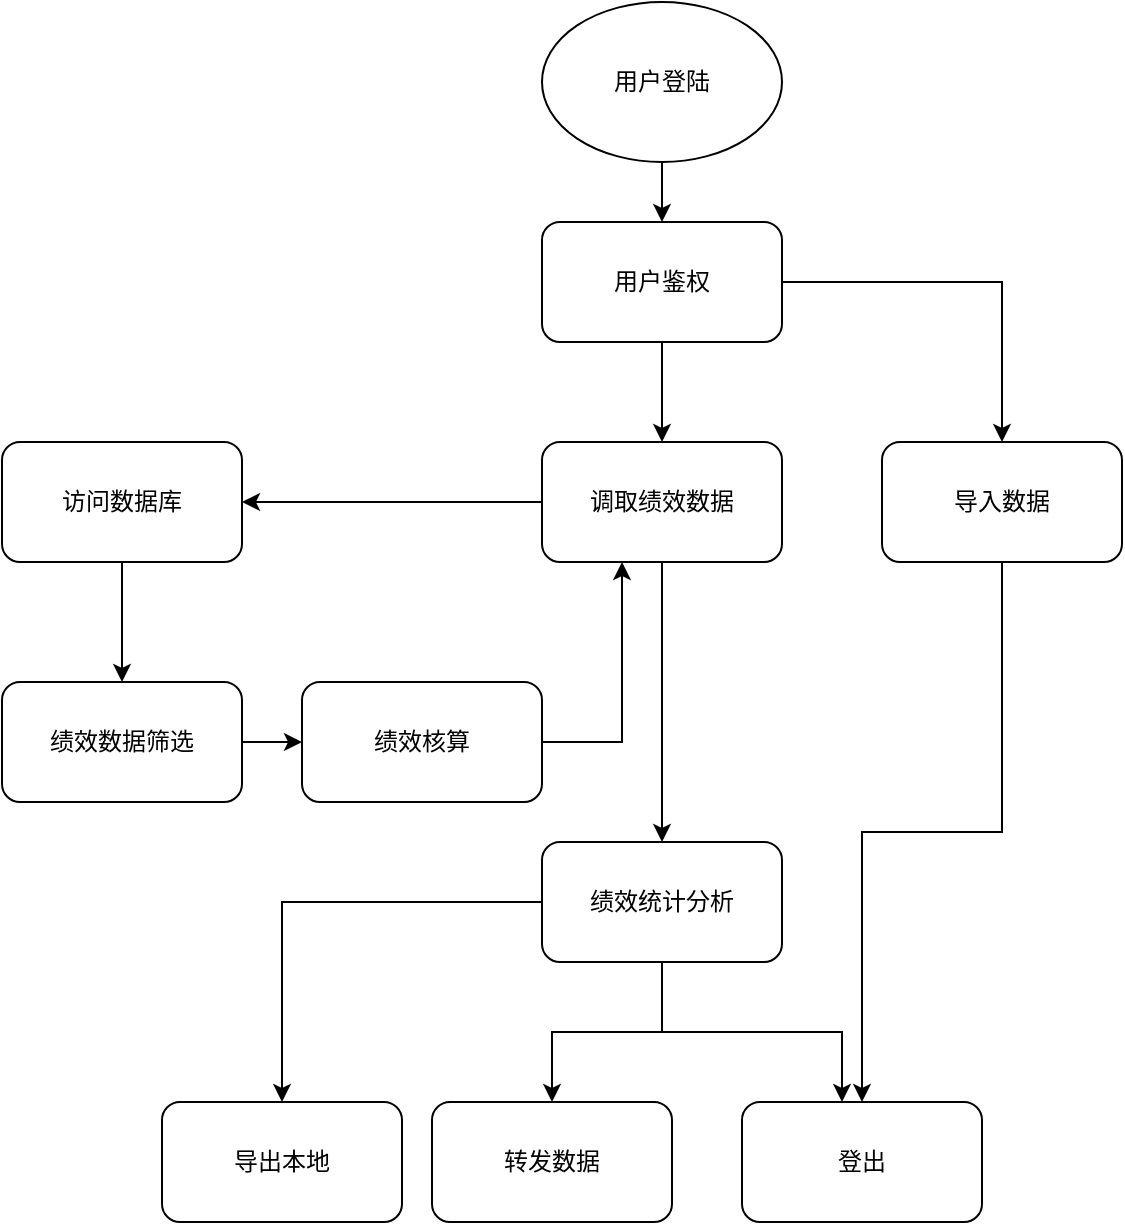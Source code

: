 <mxfile version="20.5.1" type="github">
  <diagram id="xx9TpC1ILhVTll8c-re6" name="Page-1">
    <mxGraphModel dx="1422" dy="777" grid="1" gridSize="10" guides="1" tooltips="1" connect="1" arrows="1" fold="1" page="1" pageScale="1" pageWidth="850" pageHeight="1100" math="0" shadow="0">
      <root>
        <mxCell id="0" />
        <mxCell id="1" parent="0" />
        <mxCell id="KTA2vXMQVvADgr5KPA1s-4" value="" style="edgeStyle=orthogonalEdgeStyle;rounded=0;orthogonalLoop=1;jettySize=auto;html=1;" edge="1" parent="1" source="KTA2vXMQVvADgr5KPA1s-2" target="KTA2vXMQVvADgr5KPA1s-3">
          <mxGeometry relative="1" as="geometry" />
        </mxCell>
        <mxCell id="KTA2vXMQVvADgr5KPA1s-2" value="用户登陆" style="ellipse;whiteSpace=wrap;html=1;" vertex="1" parent="1">
          <mxGeometry x="360" y="260" width="120" height="80" as="geometry" />
        </mxCell>
        <mxCell id="KTA2vXMQVvADgr5KPA1s-15" value="" style="edgeStyle=orthogonalEdgeStyle;rounded=0;orthogonalLoop=1;jettySize=auto;html=1;" edge="1" parent="1" source="KTA2vXMQVvADgr5KPA1s-3" target="KTA2vXMQVvADgr5KPA1s-13">
          <mxGeometry relative="1" as="geometry" />
        </mxCell>
        <mxCell id="KTA2vXMQVvADgr5KPA1s-3" value="用户鉴权" style="rounded=1;whiteSpace=wrap;html=1;" vertex="1" parent="1">
          <mxGeometry x="360" y="370" width="120" height="60" as="geometry" />
        </mxCell>
        <mxCell id="KTA2vXMQVvADgr5KPA1s-19" value="" style="edgeStyle=orthogonalEdgeStyle;rounded=0;orthogonalLoop=1;jettySize=auto;html=1;" edge="1" parent="1" source="KTA2vXMQVvADgr5KPA1s-5" target="KTA2vXMQVvADgr5KPA1s-18">
          <mxGeometry relative="1" as="geometry" />
        </mxCell>
        <mxCell id="KTA2vXMQVvADgr5KPA1s-5" value="访问数据库" style="rounded=1;whiteSpace=wrap;html=1;" vertex="1" parent="1">
          <mxGeometry x="90" y="480" width="120" height="60" as="geometry" />
        </mxCell>
        <mxCell id="KTA2vXMQVvADgr5KPA1s-10" value="导入数据" style="rounded=1;whiteSpace=wrap;html=1;" vertex="1" parent="1">
          <mxGeometry x="530" y="480" width="120" height="60" as="geometry" />
        </mxCell>
        <mxCell id="KTA2vXMQVvADgr5KPA1s-12" value="导出本地" style="rounded=1;whiteSpace=wrap;html=1;" vertex="1" parent="1">
          <mxGeometry x="170" y="810" width="120" height="60" as="geometry" />
        </mxCell>
        <mxCell id="KTA2vXMQVvADgr5KPA1s-17" value="" style="edgeStyle=orthogonalEdgeStyle;rounded=0;orthogonalLoop=1;jettySize=auto;html=1;" edge="1" parent="1" source="KTA2vXMQVvADgr5KPA1s-13" target="KTA2vXMQVvADgr5KPA1s-5">
          <mxGeometry relative="1" as="geometry" />
        </mxCell>
        <mxCell id="KTA2vXMQVvADgr5KPA1s-13" value="调取绩效数据" style="rounded=1;whiteSpace=wrap;html=1;" vertex="1" parent="1">
          <mxGeometry x="360" y="480" width="120" height="60" as="geometry" />
        </mxCell>
        <mxCell id="KTA2vXMQVvADgr5KPA1s-23" value="" style="edgeStyle=orthogonalEdgeStyle;rounded=0;orthogonalLoop=1;jettySize=auto;html=1;" edge="1" parent="1" source="KTA2vXMQVvADgr5KPA1s-18" target="KTA2vXMQVvADgr5KPA1s-22">
          <mxGeometry relative="1" as="geometry" />
        </mxCell>
        <mxCell id="KTA2vXMQVvADgr5KPA1s-18" value="绩效数据筛选" style="rounded=1;whiteSpace=wrap;html=1;" vertex="1" parent="1">
          <mxGeometry x="90" y="600" width="120" height="60" as="geometry" />
        </mxCell>
        <mxCell id="KTA2vXMQVvADgr5KPA1s-22" value="绩效核算" style="rounded=1;whiteSpace=wrap;html=1;" vertex="1" parent="1">
          <mxGeometry x="240" y="600" width="120" height="60" as="geometry" />
        </mxCell>
        <mxCell id="KTA2vXMQVvADgr5KPA1s-24" value="" style="edgeStyle=orthogonalEdgeStyle;rounded=0;orthogonalLoop=1;jettySize=auto;html=1;" edge="1" parent="1" source="KTA2vXMQVvADgr5KPA1s-22" target="KTA2vXMQVvADgr5KPA1s-13">
          <mxGeometry relative="1" as="geometry">
            <mxPoint x="620" y="340" as="sourcePoint" />
            <mxPoint x="620" y="580" as="targetPoint" />
            <Array as="points">
              <mxPoint x="400" y="630" />
            </Array>
          </mxGeometry>
        </mxCell>
        <mxCell id="KTA2vXMQVvADgr5KPA1s-30" value="" style="edgeStyle=orthogonalEdgeStyle;rounded=0;orthogonalLoop=1;jettySize=auto;html=1;" edge="1" parent="1" source="KTA2vXMQVvADgr5KPA1s-25" target="KTA2vXMQVvADgr5KPA1s-12">
          <mxGeometry relative="1" as="geometry" />
        </mxCell>
        <mxCell id="KTA2vXMQVvADgr5KPA1s-33" value="" style="edgeStyle=orthogonalEdgeStyle;rounded=0;orthogonalLoop=1;jettySize=auto;html=1;" edge="1" parent="1" source="KTA2vXMQVvADgr5KPA1s-25" target="KTA2vXMQVvADgr5KPA1s-32">
          <mxGeometry relative="1" as="geometry" />
        </mxCell>
        <mxCell id="KTA2vXMQVvADgr5KPA1s-25" value="绩效统计分析" style="rounded=1;whiteSpace=wrap;html=1;" vertex="1" parent="1">
          <mxGeometry x="360" y="680" width="120" height="60" as="geometry" />
        </mxCell>
        <mxCell id="KTA2vXMQVvADgr5KPA1s-26" value="" style="edgeStyle=orthogonalEdgeStyle;rounded=0;orthogonalLoop=1;jettySize=auto;html=1;" edge="1" parent="1" source="KTA2vXMQVvADgr5KPA1s-13" target="KTA2vXMQVvADgr5KPA1s-25">
          <mxGeometry relative="1" as="geometry">
            <mxPoint x="430" y="440" as="sourcePoint" />
            <mxPoint x="430" y="490" as="targetPoint" />
          </mxGeometry>
        </mxCell>
        <mxCell id="KTA2vXMQVvADgr5KPA1s-29" style="edgeStyle=orthogonalEdgeStyle;rounded=0;orthogonalLoop=1;jettySize=auto;html=1;" edge="1" parent="1" source="KTA2vXMQVvADgr5KPA1s-3" target="KTA2vXMQVvADgr5KPA1s-10">
          <mxGeometry relative="1" as="geometry" />
        </mxCell>
        <mxCell id="KTA2vXMQVvADgr5KPA1s-32" value="转发数据" style="rounded=1;whiteSpace=wrap;html=1;" vertex="1" parent="1">
          <mxGeometry x="305" y="810" width="120" height="60" as="geometry" />
        </mxCell>
        <mxCell id="KTA2vXMQVvADgr5KPA1s-34" value="登出" style="rounded=1;whiteSpace=wrap;html=1;" vertex="1" parent="1">
          <mxGeometry x="460" y="810" width="120" height="60" as="geometry" />
        </mxCell>
        <mxCell id="KTA2vXMQVvADgr5KPA1s-36" style="edgeStyle=orthogonalEdgeStyle;rounded=0;orthogonalLoop=1;jettySize=auto;html=1;" edge="1" parent="1" source="KTA2vXMQVvADgr5KPA1s-10" target="KTA2vXMQVvADgr5KPA1s-34">
          <mxGeometry relative="1" as="geometry">
            <mxPoint x="490" y="410" as="sourcePoint" />
            <mxPoint x="600" y="490" as="targetPoint" />
          </mxGeometry>
        </mxCell>
        <mxCell id="KTA2vXMQVvADgr5KPA1s-37" value="" style="edgeStyle=orthogonalEdgeStyle;rounded=0;orthogonalLoop=1;jettySize=auto;html=1;" edge="1" parent="1" source="KTA2vXMQVvADgr5KPA1s-25" target="KTA2vXMQVvADgr5KPA1s-34">
          <mxGeometry relative="1" as="geometry">
            <mxPoint x="430" y="750" as="sourcePoint" />
            <mxPoint x="375" y="820" as="targetPoint" />
            <Array as="points">
              <mxPoint x="420" y="775" />
              <mxPoint x="510" y="775" />
            </Array>
          </mxGeometry>
        </mxCell>
      </root>
    </mxGraphModel>
  </diagram>
</mxfile>
